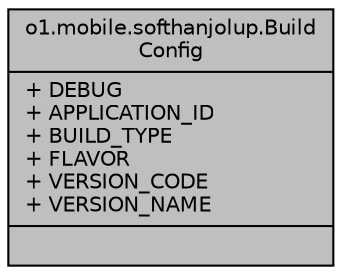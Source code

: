 digraph "o1.mobile.softhanjolup.BuildConfig"
{
 // LATEX_PDF_SIZE
  edge [fontname="Helvetica",fontsize="10",labelfontname="Helvetica",labelfontsize="10"];
  node [fontname="Helvetica",fontsize="10",shape=record];
  Node1 [label="{o1.mobile.softhanjolup.Build\lConfig\n|+ DEBUG\l+ APPLICATION_ID\l+ BUILD_TYPE\l+ FLAVOR\l+ VERSION_CODE\l+ VERSION_NAME\l|}",height=0.2,width=0.4,color="black", fillcolor="grey75", style="filled", fontcolor="black",tooltip=" "];
}
